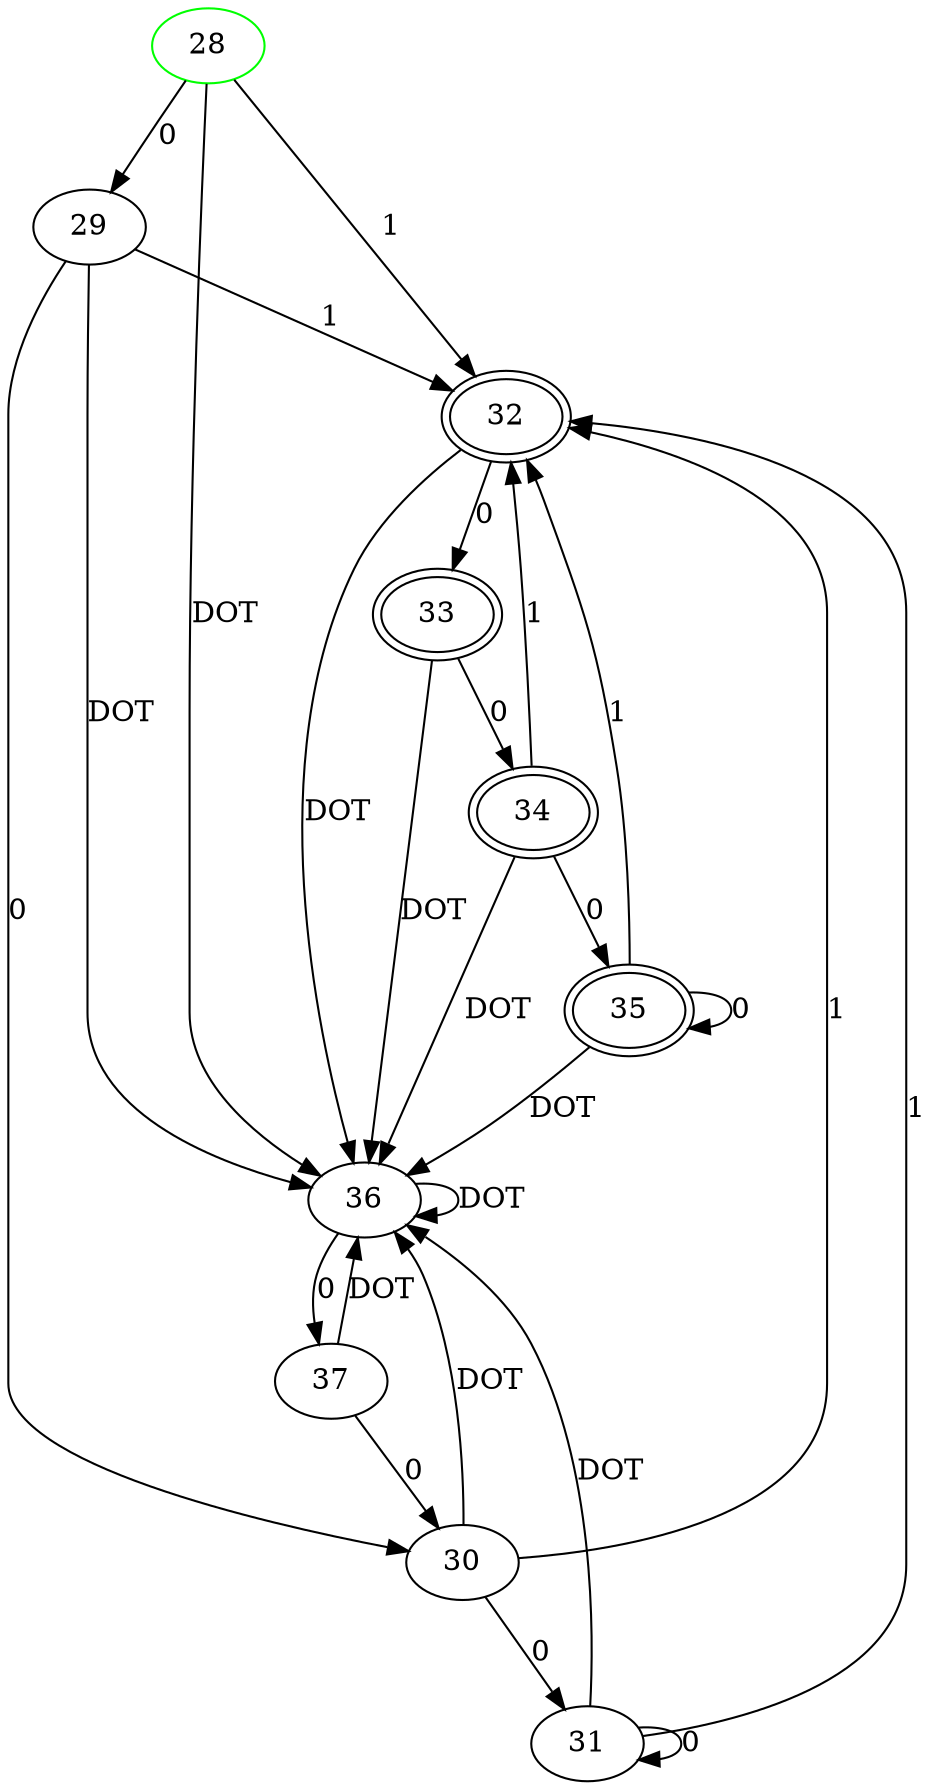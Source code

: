 digraph nfa{
28 [color=green];
28 -> 29 [label="0"];
28 -> 32 [label="1"];
28 -> 36 [label="DOT"];
34 [peripheries=2];
34 -> 35 [label="0"];
34 -> 32 [label="1"];
34 -> 36 [label="DOT"];
33 [peripheries=2];
33 -> 34 [label="0"];
33 -> 36 [label="DOT"];
35 [peripheries=2];
35 -> 35 [label="0"];
35 -> 32 [label="1"];
35 -> 36 [label="DOT"];
32 [peripheries=2];
32 -> 33 [label="0"];
32 -> 36 [label="DOT"];
37 [];
37 -> 30 [label="0"];
37 -> 36 [label="DOT"];
36 [];
36 -> 37 [label="0"];
36 -> 36 [label="DOT"];
31 [];
31 -> 31 [label="0"];
31 -> 32 [label="1"];
31 -> 36 [label="DOT"];
30 [];
30 -> 31 [label="0"];
30 -> 32 [label="1"];
30 -> 36 [label="DOT"];
29 [];
29 -> 30 [label="0"];
29 -> 32 [label="1"];
29 -> 36 [label="DOT"];
}